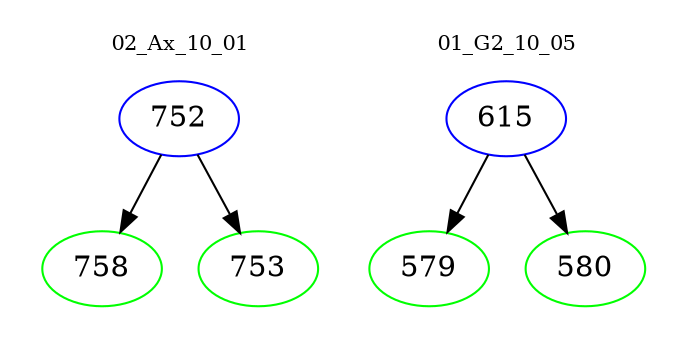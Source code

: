 digraph{
subgraph cluster_0 {
color = white
label = "02_Ax_10_01";
fontsize=10;
T0_752 [label="752", color="blue"]
T0_752 -> T0_758 [color="black"]
T0_758 [label="758", color="green"]
T0_752 -> T0_753 [color="black"]
T0_753 [label="753", color="green"]
}
subgraph cluster_1 {
color = white
label = "01_G2_10_05";
fontsize=10;
T1_615 [label="615", color="blue"]
T1_615 -> T1_579 [color="black"]
T1_579 [label="579", color="green"]
T1_615 -> T1_580 [color="black"]
T1_580 [label="580", color="green"]
}
}
